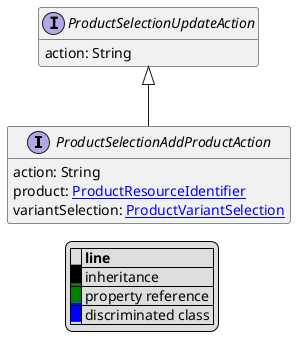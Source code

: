 @startuml

hide empty fields
hide empty methods
legend
|= |= line |
|<back:black>   </back>| inheritance |
|<back:green>   </back>| property reference |
|<back:blue>   </back>| discriminated class |
endlegend
interface ProductSelectionAddProductAction [[ProductSelectionAddProductAction.svg]] extends ProductSelectionUpdateAction {
    action: String
    product: [[ProductResourceIdentifier.svg ProductResourceIdentifier]]
    variantSelection: [[ProductVariantSelection.svg ProductVariantSelection]]
}
interface ProductSelectionUpdateAction [[ProductSelectionUpdateAction.svg]]  {
    action: String
}





@enduml
